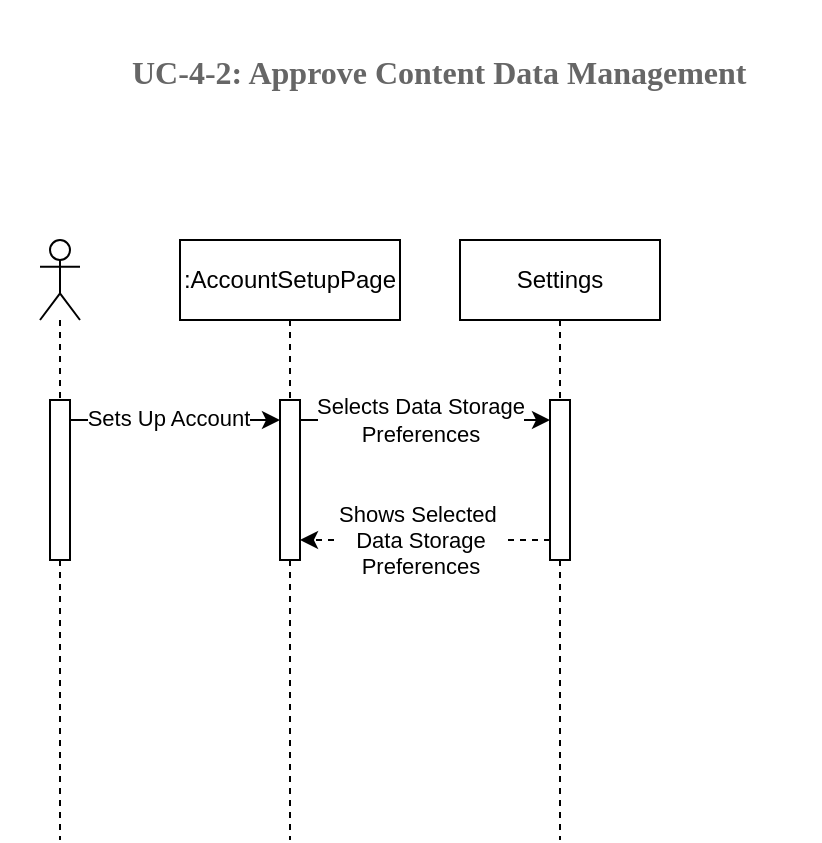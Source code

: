 <mxfile version="24.8.4">
  <diagram name="Page-1" id="WzFi8ONWFbmVDeuxYhoO">
    <mxGraphModel dx="681" dy="354" grid="1" gridSize="10" guides="1" tooltips="1" connect="1" arrows="1" fold="1" page="1" pageScale="1" pageWidth="1100" pageHeight="850" math="0" shadow="0">
      <root>
        <mxCell id="0" />
        <mxCell id="1" parent="0" />
        <mxCell id="Kk3vLf3-KDLgnlOfN_HX-1" value=":AccountSetupPage" style="shape=umlLifeline;perimeter=lifelinePerimeter;whiteSpace=wrap;html=1;container=1;dropTarget=0;collapsible=0;recursiveResize=0;outlineConnect=0;portConstraint=eastwest;newEdgeStyle={&quot;edgeStyle&quot;:&quot;elbowEdgeStyle&quot;,&quot;elbow&quot;:&quot;vertical&quot;,&quot;curved&quot;:0,&quot;rounded&quot;:0};" parent="1" vertex="1">
          <mxGeometry x="350" y="150" width="110" height="300" as="geometry" />
        </mxCell>
        <mxCell id="Kk3vLf3-KDLgnlOfN_HX-4" value="" style="html=1;points=[[0,0,0,0,5],[0,1,0,0,-5],[1,0,0,0,5],[1,1,0,0,-5]];perimeter=orthogonalPerimeter;outlineConnect=0;targetShapes=umlLifeline;portConstraint=eastwest;newEdgeStyle={&quot;curved&quot;:0,&quot;rounded&quot;:0};" parent="Kk3vLf3-KDLgnlOfN_HX-1" vertex="1">
          <mxGeometry x="50" y="80" width="10" height="80" as="geometry" />
        </mxCell>
        <mxCell id="Kk3vLf3-KDLgnlOfN_HX-2" value="Settings" style="shape=umlLifeline;perimeter=lifelinePerimeter;whiteSpace=wrap;html=1;container=1;dropTarget=0;collapsible=0;recursiveResize=0;outlineConnect=0;portConstraint=eastwest;newEdgeStyle={&quot;edgeStyle&quot;:&quot;elbowEdgeStyle&quot;,&quot;elbow&quot;:&quot;vertical&quot;,&quot;curved&quot;:0,&quot;rounded&quot;:0};" parent="1" vertex="1">
          <mxGeometry x="490" y="150" width="100" height="300" as="geometry" />
        </mxCell>
        <mxCell id="Kk3vLf3-KDLgnlOfN_HX-7" value="" style="html=1;points=[[0,0,0,0,5],[0,1,0,0,-5],[1,0,0,0,5],[1,1,0,0,-5]];perimeter=orthogonalPerimeter;outlineConnect=0;targetShapes=umlLifeline;portConstraint=eastwest;newEdgeStyle={&quot;curved&quot;:0,&quot;rounded&quot;:0};" parent="Kk3vLf3-KDLgnlOfN_HX-2" vertex="1">
          <mxGeometry x="45" y="80" width="10" height="80" as="geometry" />
        </mxCell>
        <mxCell id="Kk3vLf3-KDLgnlOfN_HX-6" value="" style="shape=umlLifeline;perimeter=lifelinePerimeter;whiteSpace=wrap;html=1;container=1;dropTarget=0;collapsible=0;recursiveResize=0;outlineConnect=0;portConstraint=eastwest;newEdgeStyle={&quot;curved&quot;:0,&quot;rounded&quot;:0};participant=umlActor;" parent="1" vertex="1">
          <mxGeometry x="280" y="150" width="20" height="300" as="geometry" />
        </mxCell>
        <mxCell id="Kk3vLf3-KDLgnlOfN_HX-3" value="" style="html=1;points=[[0,0,0,0,5],[0,1,0,0,-5],[1,0,0,0,5],[1,1,0,0,-5]];perimeter=orthogonalPerimeter;outlineConnect=0;targetShapes=umlLifeline;portConstraint=eastwest;newEdgeStyle={&quot;curved&quot;:0,&quot;rounded&quot;:0};" parent="Kk3vLf3-KDLgnlOfN_HX-6" vertex="1">
          <mxGeometry x="5" y="80" width="10" height="80" as="geometry" />
        </mxCell>
        <mxCell id="hKJQPPWY5RA-zDGv6MNC-1" value="&lt;b style=&quot;font-weight:normal;&quot; id=&quot;docs-internal-guid-0b284c03-7fff-8bf4-ce98-43a4f99549da&quot;&gt;&lt;h4 dir=&quot;ltr&quot; style=&quot;line-height:1.38;margin-left: 36pt;margin-top:14pt;margin-bottom:4pt;&quot;&gt;&lt;span style=&quot;font-size:12pt;font-family:&#39;Times New Roman&#39;,serif;color:#666666;background-color:transparent;font-weight:400;font-style:normal;font-variant:normal;text-decoration:none;vertical-align:baseline;white-space:pre;white-space:pre-wrap;&quot;&gt;&lt;span style=&quot;white-space: pre;&quot;&gt;&amp;nbsp;&amp;nbsp;&amp;nbsp;&amp;nbsp;&lt;/span&gt;&lt;/span&gt;&lt;span style=&quot;font-size:12pt;font-family:&#39;Times New Roman&#39;,serif;color:#666666;background-color:transparent;font-weight:700;font-style:normal;font-variant:normal;text-decoration:none;vertical-align:baseline;white-space:pre;white-space:pre-wrap;&quot;&gt;UC-4-2: Approve Content Data Management&amp;nbsp;&lt;/span&gt;&lt;/h4&gt;&lt;/b&gt;" style="text;whiteSpace=wrap;html=1;" parent="1" vertex="1">
          <mxGeometry x="260" y="30" width="410" height="70" as="geometry" />
        </mxCell>
        <mxCell id="hKJQPPWY5RA-zDGv6MNC-2" value="" style="edgeStyle=orthogonalEdgeStyle;rounded=0;orthogonalLoop=1;jettySize=auto;html=1;curved=0;" parent="1" source="Kk3vLf3-KDLgnlOfN_HX-3" target="Kk3vLf3-KDLgnlOfN_HX-4" edge="1">
          <mxGeometry relative="1" as="geometry">
            <Array as="points">
              <mxPoint x="350" y="240" />
              <mxPoint x="350" y="240" />
            </Array>
          </mxGeometry>
        </mxCell>
        <mxCell id="hKJQPPWY5RA-zDGv6MNC-3" value="Sets Up Account" style="edgeLabel;html=1;align=center;verticalAlign=middle;resizable=0;points=[];" parent="hKJQPPWY5RA-zDGv6MNC-2" vertex="1" connectable="0">
          <mxGeometry x="-0.028" y="1" relative="1" as="geometry">
            <mxPoint x="-2" as="offset" />
          </mxGeometry>
        </mxCell>
        <mxCell id="L0XvnI_Pm6O_dVxBcAxA-1" style="edgeStyle=orthogonalEdgeStyle;rounded=0;orthogonalLoop=1;jettySize=auto;html=1;curved=0;" parent="1" source="Kk3vLf3-KDLgnlOfN_HX-4" target="Kk3vLf3-KDLgnlOfN_HX-7" edge="1">
          <mxGeometry relative="1" as="geometry">
            <mxPoint x="535" y="240" as="targetPoint" />
            <Array as="points">
              <mxPoint x="480" y="240" />
              <mxPoint x="480" y="240" />
            </Array>
          </mxGeometry>
        </mxCell>
        <mxCell id="L0XvnI_Pm6O_dVxBcAxA-3" value="Selects Data Storage&lt;div&gt;Preferences&lt;/div&gt;" style="edgeLabel;html=1;align=center;verticalAlign=middle;resizable=0;points=[];" parent="L0XvnI_Pm6O_dVxBcAxA-1" vertex="1" connectable="0">
          <mxGeometry x="-0.202" relative="1" as="geometry">
            <mxPoint x="10" as="offset" />
          </mxGeometry>
        </mxCell>
        <mxCell id="L0XvnI_Pm6O_dVxBcAxA-4" style="edgeStyle=orthogonalEdgeStyle;rounded=0;orthogonalLoop=1;jettySize=auto;html=1;curved=0;dashed=1;" parent="1" source="Kk3vLf3-KDLgnlOfN_HX-7" target="Kk3vLf3-KDLgnlOfN_HX-4" edge="1">
          <mxGeometry relative="1" as="geometry">
            <Array as="points">
              <mxPoint x="470" y="300" />
              <mxPoint x="470" y="300" />
            </Array>
          </mxGeometry>
        </mxCell>
        <mxCell id="L0XvnI_Pm6O_dVxBcAxA-5" value="Shows Selected&amp;nbsp;&lt;div&gt;Data Storage&lt;/div&gt;&lt;div&gt;Preferences&lt;/div&gt;" style="edgeLabel;html=1;align=center;verticalAlign=middle;resizable=0;points=[];" parent="L0XvnI_Pm6O_dVxBcAxA-4" vertex="1" connectable="0">
          <mxGeometry x="0.287" relative="1" as="geometry">
            <mxPoint x="15" as="offset" />
          </mxGeometry>
        </mxCell>
      </root>
    </mxGraphModel>
  </diagram>
</mxfile>
